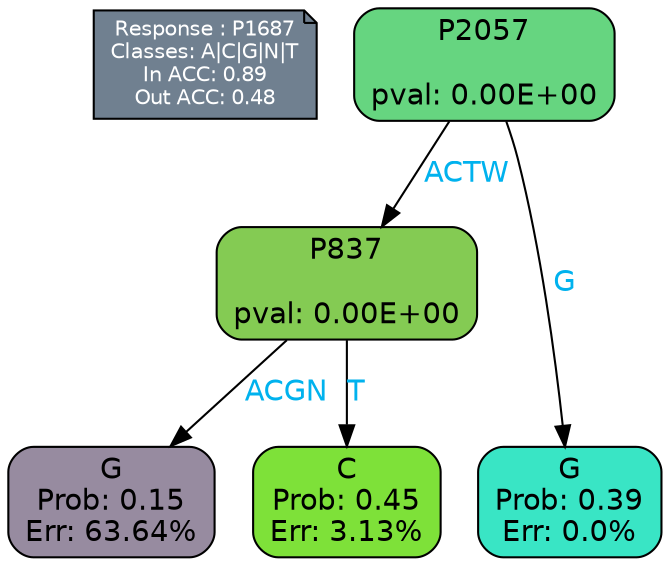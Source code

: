digraph Tree {
node [shape=box, style="filled, rounded", color="black", fontname=helvetica] ;
graph [ranksep=equally, splines=polylines, bgcolor=transparent, dpi=600] ;
edge [fontname=helvetica] ;
LEGEND [label="Response : P1687
Classes: A|C|G|N|T
In ACC: 0.89
Out ACC: 0.48
",shape=note,align=left,style=filled,fillcolor="slategray",fontcolor="white",fontsize=10];1 [label="P2057

pval: 0.00E+00", fillcolor="#66d580"] ;
2 [label="P837

pval: 0.00E+00", fillcolor="#84cb53"] ;
3 [label="G
Prob: 0.15
Err: 63.64%", fillcolor="#978ba0"] ;
4 [label="C
Prob: 0.45
Err: 3.13%", fillcolor="#7ee139"] ;
5 [label="G
Prob: 0.39
Err: 0.0%", fillcolor="#39e5c5"] ;
1 -> 2 [label="ACTW",fontcolor=deepskyblue2] ;
1 -> 5 [label="G",fontcolor=deepskyblue2] ;
2 -> 3 [label="ACGN",fontcolor=deepskyblue2] ;
2 -> 4 [label="T",fontcolor=deepskyblue2] ;
{rank = same; 3;4;5;}{rank = same; LEGEND;1;}}